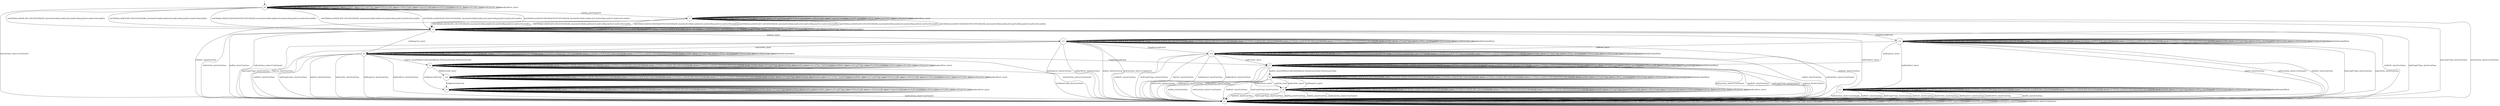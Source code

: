 digraph g {

s0 [shape="circle" label="s0"];
s1 [shape="circle" label="s1"];
s2 [shape="circle" label="s2"];
s3 [shape="circle" label="s3"];
s4 [shape="circle" label="s4"];
s5 [shape="circle" label="s5"];
s6 [shape="circle" label="s6"];
s7 [shape="circle" label="s7"];
s8 [shape="circle" label="s8"];
s9 [shape="circle" label="s9"];
s10 [shape="circle" label="s10"];
s11 [shape="circle" label="s11"];
s12 [shape="circle" label="s12"];
s13 [shape="circle" label="s13"];
s14 [shape="circle" label="s14"];
s0 -> s3 [label="initPing_short/PingACK "];
s0 -> s2 [label="initConClose_short/<ConClosed> "];
s0 -> s1 [label="initCltHello-vldACK:AES-128-GCM-SHA256_short/initSvrHello,hndEncExt,hndCertReq,hndCert,hndCertVer,hndFin "];
s0 -> s1 [label="initCltHello-vldACK:AES-256-GCM-SHA384_short/initSvrHello,hndEncExt,hndCertReq,hndCert,hndCertVer,hndFin "];
s0 -> s1 [label="initCltHello-vldACK:CHACHA20-POLY1305-SHA256_short/initSvrHello,hndEncExt,hndCertReq,hndCert,hndCertVer,hndFin "];
s0 -> s1 [label="initCltHello-invldACK:AES-128-GCM-SHA256_short/initSvrHello,hndEncExt,hndCertReq,hndCert,hndCertVer,hndFin "];
s0 -> s1 [label="initCltHello-invldACK:AES-256-GCM-SHA384_short/initSvrHello,hndEncExt,hndCertReq,hndCert,hndCertVer,hndFin "];
s0 -> s1 [label="initCltHello-invldACK:CHACHA20-POLY1305-SHA256_short/initSvrHello,hndEncExt,hndCertReq,hndCert,hndCertVer,hndFin "];
s0 -> s0 [label="initNoFr_short/ "];
s0 -> s0 [label="initUnxpFrType_short/ "];
s0 -> s0 [label="hndPing_short/ "];
s0 -> s0 [label="hndFin_short/ "];
s0 -> s0 [label="hndConClose_short/ "];
s0 -> s0 [label="hndNoFr_short/ "];
s0 -> s0 [label="hndUnxpFrType_short/ "];
s0 -> s0 [label="VldNewConID_short/ "];
s0 -> s0 [label="InvldNewConID_short/ "];
s0 -> s0 [label="[ChgDestConID-Ori]/ "];
s0 -> s0 [label="[RmPadFrmInitPkts]/ "];
s0 -> s0 [label="hndCert_short/ "];
s0 -> s0 [label="hndCertVer_short/ "];
s0 -> s0 [label="hndEmpCert_short/ "];
s0 -> s0 [label="hndInvldCert_short/ "];
s1 -> s1 [label="initPing_short/ "];
s1 -> s1 [label="initConClose_short/<ConAct> "];
s1 -> s1 [label="initCltHello-vldACK:AES-128-GCM-SHA256_short/ "];
s1 -> s1 [label="initCltHello-vldACK:AES-256-GCM-SHA384_short/ "];
s1 -> s1 [label="initCltHello-vldACK:CHACHA20-POLY1305-SHA256_short/ "];
s1 -> s1 [label="initCltHello-invldACK:AES-128-GCM-SHA256_short/ "];
s1 -> s1 [label="initCltHello-invldACK:AES-256-GCM-SHA384_short/ "];
s1 -> s1 [label="initCltHello-invldACK:CHACHA20-POLY1305-SHA256_short/ "];
s1 -> s1 [label="initNoFr_short/ "];
s1 -> s1 [label="initUnxpFrType_short/ "];
s1 -> s1 [label="hndPing_short/PingACK "];
s1 -> s2 [label="hndFin_short/ConClose "];
s1 -> s2 [label="hndConClose_short/<ConClosed> "];
s1 -> s2 [label="hndNoFr_short/ConClose "];
s1 -> s2 [label="hndUnxpFrType_short/ConClose "];
s1 -> s1 [label="VldNewConID_short/ "];
s1 -> s1 [label="InvldNewConID_short/ "];
s1 -> s14 [label="[ChgDestConID-Ori]/ "];
s1 -> s1 [label="[RmPadFrmInitPkts]/ "];
s1 -> s11 [label="hndCert_short/ "];
s1 -> s2 [label="hndCertVer_short/ConClose "];
s1 -> s4 [label="hndEmpCert_short/ "];
s1 -> s13 [label="hndInvldCert_short/ "];
s2 -> s2 [label="initPing_short/<ConClosed> "];
s2 -> s2 [label="initConClose_short/<ConClosed> "];
s2 -> s2 [label="initCltHello-vldACK:AES-128-GCM-SHA256_short/<ConClosed> "];
s2 -> s2 [label="initCltHello-vldACK:AES-256-GCM-SHA384_short/<ConClosed> "];
s2 -> s2 [label="initCltHello-vldACK:CHACHA20-POLY1305-SHA256_short/<ConClosed> "];
s2 -> s2 [label="initCltHello-invldACK:AES-128-GCM-SHA256_short/<ConClosed> "];
s2 -> s2 [label="initCltHello-invldACK:AES-256-GCM-SHA384_short/<ConClosed> "];
s2 -> s2 [label="initCltHello-invldACK:CHACHA20-POLY1305-SHA256_short/<ConClosed> "];
s2 -> s2 [label="initNoFr_short/<ConClosed> "];
s2 -> s2 [label="initUnxpFrType_short/<ConClosed> "];
s2 -> s2 [label="hndPing_short/<ConClosed> "];
s2 -> s2 [label="hndFin_short/<ConClosed> "];
s2 -> s2 [label="hndConClose_short/<ConClosed> "];
s2 -> s2 [label="hndNoFr_short/<ConClosed> "];
s2 -> s2 [label="hndUnxpFrType_short/<ConClosed> "];
s2 -> s2 [label="VldNewConID_short/<ConClosed> "];
s2 -> s2 [label="InvldNewConID_short/<ConClosed> "];
s2 -> s2 [label="[ChgDestConID-Ori]/<ConClosed> "];
s2 -> s2 [label="[RmPadFrmInitPkts]/<ConClosed> "];
s2 -> s2 [label="hndCert_short/<ConClosed> "];
s2 -> s2 [label="hndCertVer_short/<ConClosed> "];
s2 -> s2 [label="hndEmpCert_short/<ConClosed> "];
s2 -> s2 [label="hndInvldCert_short/<ConClosed> "];
s3 -> s3 [label="initPing_short/PingACK "];
s3 -> s2 [label="initConClose_short/<ConClosed> "];
s3 -> s1 [label="initCltHello-vldACK:AES-128-GCM-SHA256_short/initSvrHello,hndEncExt,hndCertReq,hndCert,hndCertVer,hndFin "];
s3 -> s1 [label="initCltHello-vldACK:AES-256-GCM-SHA384_short/initSvrHello,hndEncExt,hndCertReq,hndCert,hndCertVer,hndFin "];
s3 -> s1 [label="initCltHello-vldACK:CHACHA20-POLY1305-SHA256_short/initSvrHello,hndEncExt,hndCertReq,hndCert,hndCertVer,hndFin "];
s3 -> s1 [label="initCltHello-invldACK:AES-128-GCM-SHA256_short/initSvrHello,hndEncExt,hndCertReq,hndCert,hndCertVer,hndFin "];
s3 -> s1 [label="initCltHello-invldACK:AES-256-GCM-SHA384_short/initSvrHello,hndEncExt,hndCertReq,hndCert,hndCertVer,hndFin "];
s3 -> s1 [label="initCltHello-invldACK:CHACHA20-POLY1305-SHA256_short/initSvrHello,hndEncExt,hndCertReq,hndCert,hndCertVer,hndFin "];
s3 -> s2 [label="initNoFr_short/ConClose "];
s3 -> s2 [label="initUnxpFrType_short/ConClose "];
s3 -> s3 [label="hndPing_short/ "];
s3 -> s3 [label="hndFin_short/ "];
s3 -> s3 [label="hndConClose_short/ "];
s3 -> s3 [label="hndNoFr_short/ "];
s3 -> s3 [label="hndUnxpFrType_short/ "];
s3 -> s3 [label="VldNewConID_short/ "];
s3 -> s3 [label="InvldNewConID_short/ "];
s3 -> s3 [label="[ChgDestConID-Ori]/ "];
s3 -> s3 [label="[RmPadFrmInitPkts]/ "];
s3 -> s3 [label="hndCert_short/ "];
s3 -> s3 [label="hndCertVer_short/ "];
s3 -> s3 [label="hndEmpCert_short/ "];
s3 -> s3 [label="hndInvldCert_short/ "];
s4 -> s4 [label="initPing_short/ "];
s4 -> s4 [label="initConClose_short/<ConAct> "];
s4 -> s4 [label="initCltHello-vldACK:AES-128-GCM-SHA256_short/ "];
s4 -> s4 [label="initCltHello-vldACK:AES-256-GCM-SHA384_short/ "];
s4 -> s4 [label="initCltHello-vldACK:CHACHA20-POLY1305-SHA256_short/ "];
s4 -> s4 [label="initCltHello-invldACK:AES-128-GCM-SHA256_short/ "];
s4 -> s4 [label="initCltHello-invldACK:AES-256-GCM-SHA384_short/ "];
s4 -> s4 [label="initCltHello-invldACK:CHACHA20-POLY1305-SHA256_short/ "];
s4 -> s4 [label="initNoFr_short/ "];
s4 -> s4 [label="initUnxpFrType_short/ "];
s4 -> s4 [label="hndPing_short/PingACK "];
s4 -> s5 [label="hndFin_short/VldNewConID,HndshkDone,NewSessionTicket,NewSessionTicket "];
s4 -> s2 [label="hndConClose_short/<ConClosed> "];
s4 -> s2 [label="hndNoFr_short/ConClose "];
s4 -> s2 [label="hndUnxpFrType_short/ConClose "];
s4 -> s4 [label="VldNewConID_short/ "];
s4 -> s4 [label="InvldNewConID_short/ "];
s4 -> s7 [label="[ChgDestConID-Ori]/ "];
s4 -> s4 [label="[RmPadFrmInitPkts]/ "];
s4 -> s2 [label="hndCert_short/ConClose "];
s4 -> s2 [label="hndCertVer_short/ConClose "];
s4 -> s2 [label="hndEmpCert_short/ConClose "];
s4 -> s2 [label="hndInvldCert_short/ConClose "];
s5 -> s5 [label="initPing_short/ "];
s5 -> s5 [label="initConClose_short/<ConAct> "];
s5 -> s5 [label="initCltHello-vldACK:AES-128-GCM-SHA256_short/ "];
s5 -> s5 [label="initCltHello-vldACK:AES-256-GCM-SHA384_short/ "];
s5 -> s5 [label="initCltHello-vldACK:CHACHA20-POLY1305-SHA256_short/ "];
s5 -> s5 [label="initCltHello-invldACK:AES-128-GCM-SHA256_short/ "];
s5 -> s5 [label="initCltHello-invldACK:AES-256-GCM-SHA384_short/ "];
s5 -> s5 [label="initCltHello-invldACK:CHACHA20-POLY1305-SHA256_short/ "];
s5 -> s5 [label="initNoFr_short/ "];
s5 -> s5 [label="initUnxpFrType_short/ "];
s5 -> s5 [label="hndPing_short/ "];
s5 -> s5 [label="hndFin_short/ "];
s5 -> s5 [label="hndConClose_short/<ConAct> "];
s5 -> s5 [label="hndNoFr_short/ "];
s5 -> s5 [label="hndUnxpFrType_short/ "];
s5 -> s10 [label="VldNewConID_short/ "];
s5 -> s2 [label="InvldNewConID_short/ConClose "];
s5 -> s6 [label="[ChgDestConID-Ori]/ "];
s5 -> s5 [label="[RmPadFrmInitPkts]/ "];
s5 -> s5 [label="hndCert_short/ "];
s5 -> s5 [label="hndCertVer_short/ "];
s5 -> s5 [label="hndEmpCert_short/ "];
s5 -> s5 [label="hndInvldCert_short/ "];
s6 -> s6 [label="initPing_short/ "];
s6 -> s6 [label="initConClose_short/ "];
s6 -> s6 [label="initCltHello-vldACK:AES-128-GCM-SHA256_short/ "];
s6 -> s6 [label="initCltHello-vldACK:AES-256-GCM-SHA384_short/ "];
s6 -> s6 [label="initCltHello-vldACK:CHACHA20-POLY1305-SHA256_short/ "];
s6 -> s6 [label="initCltHello-invldACK:AES-128-GCM-SHA256_short/ "];
s6 -> s6 [label="initCltHello-invldACK:AES-256-GCM-SHA384_short/ "];
s6 -> s6 [label="initCltHello-invldACK:CHACHA20-POLY1305-SHA256_short/ "];
s6 -> s6 [label="initNoFr_short/ "];
s6 -> s6 [label="initUnxpFrType_short/ "];
s6 -> s6 [label="hndPing_short/ "];
s6 -> s6 [label="hndFin_short/ "];
s6 -> s2 [label="hndConClose_short/<ConClosed> "];
s6 -> s6 [label="hndNoFr_short/ "];
s6 -> s6 [label="hndUnxpFrType_short/ "];
s6 -> s6 [label="VldNewConID_short/ "];
s6 -> s6 [label="InvldNewConID_short/ "];
s6 -> s6 [label="[ChgDestConID-Ori]/ "];
s6 -> s6 [label="[RmPadFrmInitPkts]/ "];
s6 -> s6 [label="hndCert_short/ "];
s6 -> s6 [label="hndCertVer_short/ "];
s6 -> s6 [label="hndEmpCert_short/ "];
s6 -> s6 [label="hndInvldCert_short/ "];
s7 -> s7 [label="initPing_short/ "];
s7 -> s7 [label="initConClose_short/<ConAct> "];
s7 -> s7 [label="initCltHello-vldACK:AES-128-GCM-SHA256_short/ "];
s7 -> s7 [label="initCltHello-vldACK:AES-256-GCM-SHA384_short/ "];
s7 -> s7 [label="initCltHello-vldACK:CHACHA20-POLY1305-SHA256_short/ "];
s7 -> s7 [label="initCltHello-invldACK:AES-128-GCM-SHA256_short/ "];
s7 -> s7 [label="initCltHello-invldACK:AES-256-GCM-SHA384_short/ "];
s7 -> s7 [label="initCltHello-invldACK:CHACHA20-POLY1305-SHA256_short/ "];
s7 -> s7 [label="initNoFr_short/ "];
s7 -> s7 [label="initUnxpFrType_short/ "];
s7 -> s7 [label="hndPing_short/PingACK "];
s7 -> s8 [label="hndFin_short/VldNewConID,HndshkDone,NewSessionTicket,NewSessionTicket "];
s7 -> s2 [label="hndConClose_short/<ConClosed> "];
s7 -> s2 [label="hndNoFr_short/ConClose "];
s7 -> s2 [label="hndUnxpFrType_short/ConClose "];
s7 -> s7 [label="VldNewConID_short/ "];
s7 -> s7 [label="InvldNewConID_short/ "];
s7 -> s7 [label="[ChgDestConID-Ori]/ "];
s7 -> s7 [label="[RmPadFrmInitPkts]/ "];
s7 -> s2 [label="hndCert_short/ConClose "];
s7 -> s2 [label="hndCertVer_short/ConClose "];
s7 -> s2 [label="hndEmpCert_short/ConClose "];
s7 -> s2 [label="hndInvldCert_short/ConClose "];
s8 -> s8 [label="initPing_short/ "];
s8 -> s8 [label="initConClose_short/ "];
s8 -> s8 [label="initCltHello-vldACK:AES-128-GCM-SHA256_short/ "];
s8 -> s8 [label="initCltHello-vldACK:AES-256-GCM-SHA384_short/ "];
s8 -> s8 [label="initCltHello-vldACK:CHACHA20-POLY1305-SHA256_short/ "];
s8 -> s8 [label="initCltHello-invldACK:AES-128-GCM-SHA256_short/ "];
s8 -> s8 [label="initCltHello-invldACK:AES-256-GCM-SHA384_short/ "];
s8 -> s8 [label="initCltHello-invldACK:CHACHA20-POLY1305-SHA256_short/ "];
s8 -> s8 [label="initNoFr_short/ "];
s8 -> s8 [label="initUnxpFrType_short/ "];
s8 -> s8 [label="hndPing_short/PingACK "];
s8 -> s2 [label="hndFin_short/ConClose "];
s8 -> s2 [label="hndConClose_short/<ConClosed> "];
s8 -> s2 [label="hndNoFr_short/ConClose "];
s8 -> s2 [label="hndUnxpFrType_short/ConClose "];
s8 -> s8 [label="VldNewConID_short/ "];
s8 -> s8 [label="InvldNewConID_short/ "];
s8 -> s8 [label="[ChgDestConID-Ori]/ "];
s8 -> s8 [label="[RmPadFrmInitPkts]/ "];
s8 -> s9 [label="hndCert_short/ "];
s8 -> s9 [label="hndCertVer_short/ "];
s8 -> s9 [label="hndEmpCert_short/ "];
s8 -> s9 [label="hndInvldCert_short/ "];
s9 -> s9 [label="initPing_short/ "];
s9 -> s9 [label="initConClose_short/ "];
s9 -> s9 [label="initCltHello-vldACK:AES-128-GCM-SHA256_short/ "];
s9 -> s9 [label="initCltHello-vldACK:AES-256-GCM-SHA384_short/ "];
s9 -> s9 [label="initCltHello-vldACK:CHACHA20-POLY1305-SHA256_short/ "];
s9 -> s9 [label="initCltHello-invldACK:AES-128-GCM-SHA256_short/ "];
s9 -> s9 [label="initCltHello-invldACK:AES-256-GCM-SHA384_short/ "];
s9 -> s9 [label="initCltHello-invldACK:CHACHA20-POLY1305-SHA256_short/ "];
s9 -> s9 [label="initNoFr_short/ "];
s9 -> s9 [label="initUnxpFrType_short/ "];
s9 -> s2 [label="hndPing_short/ConClose "];
s9 -> s2 [label="hndFin_short/ConClose "];
s9 -> s2 [label="hndConClose_short/<ConClosed> "];
s9 -> s2 [label="hndNoFr_short/ConClose "];
s9 -> s2 [label="hndUnxpFrType_short/ConClose "];
s9 -> s9 [label="VldNewConID_short/ "];
s9 -> s9 [label="InvldNewConID_short/ "];
s9 -> s9 [label="[ChgDestConID-Ori]/ "];
s9 -> s9 [label="[RmPadFrmInitPkts]/ "];
s9 -> s9 [label="hndCert_short/ "];
s9 -> s9 [label="hndCertVer_short/ "];
s9 -> s9 [label="hndEmpCert_short/ "];
s9 -> s9 [label="hndInvldCert_short/ "];
s10 -> s10 [label="initPing_short/ "];
s10 -> s10 [label="initConClose_short/<ConAct> "];
s10 -> s10 [label="initCltHello-vldACK:AES-128-GCM-SHA256_short/ "];
s10 -> s10 [label="initCltHello-vldACK:AES-256-GCM-SHA384_short/ "];
s10 -> s10 [label="initCltHello-vldACK:CHACHA20-POLY1305-SHA256_short/ "];
s10 -> s10 [label="initCltHello-invldACK:AES-128-GCM-SHA256_short/ "];
s10 -> s10 [label="initCltHello-invldACK:AES-256-GCM-SHA384_short/ "];
s10 -> s10 [label="initCltHello-invldACK:CHACHA20-POLY1305-SHA256_short/ "];
s10 -> s10 [label="initNoFr_short/ "];
s10 -> s10 [label="initUnxpFrType_short/ "];
s10 -> s10 [label="hndPing_short/ "];
s10 -> s10 [label="hndFin_short/ "];
s10 -> s10 [label="hndConClose_short/<ConAct> "];
s10 -> s10 [label="hndNoFr_short/ "];
s10 -> s10 [label="hndUnxpFrType_short/ "];
s10 -> s10 [label="VldNewConID_short/ "];
s10 -> s10 [label="InvldNewConID_short/ "];
s10 -> s6 [label="[ChgDestConID-Ori]/ "];
s10 -> s10 [label="[RmPadFrmInitPkts]/ "];
s10 -> s10 [label="hndCert_short/ "];
s10 -> s10 [label="hndCertVer_short/ "];
s10 -> s10 [label="hndEmpCert_short/ "];
s10 -> s10 [label="hndInvldCert_short/ "];
s11 -> s11 [label="initPing_short/ "];
s11 -> s11 [label="initConClose_short/<ConAct> "];
s11 -> s11 [label="initCltHello-vldACK:AES-128-GCM-SHA256_short/ "];
s11 -> s11 [label="initCltHello-vldACK:AES-256-GCM-SHA384_short/ "];
s11 -> s11 [label="initCltHello-vldACK:CHACHA20-POLY1305-SHA256_short/ "];
s11 -> s11 [label="initCltHello-invldACK:AES-128-GCM-SHA256_short/ "];
s11 -> s11 [label="initCltHello-invldACK:AES-256-GCM-SHA384_short/ "];
s11 -> s11 [label="initCltHello-invldACK:CHACHA20-POLY1305-SHA256_short/ "];
s11 -> s11 [label="initNoFr_short/ "];
s11 -> s11 [label="initUnxpFrType_short/ "];
s11 -> s11 [label="hndPing_short/PingACK "];
s11 -> s2 [label="hndFin_short/ConClose "];
s11 -> s2 [label="hndConClose_short/<ConClosed> "];
s11 -> s2 [label="hndNoFr_short/ConClose "];
s11 -> s2 [label="hndUnxpFrType_short/ConClose "];
s11 -> s11 [label="VldNewConID_short/ "];
s11 -> s11 [label="InvldNewConID_short/ "];
s11 -> s12 [label="[ChgDestConID-Ori]/ "];
s11 -> s11 [label="[RmPadFrmInitPkts]/ "];
s11 -> s2 [label="hndCert_short/ConClose "];
s11 -> s4 [label="hndCertVer_short/ "];
s11 -> s2 [label="hndEmpCert_short/ConClose "];
s11 -> s2 [label="hndInvldCert_short/ConClose "];
s12 -> s12 [label="initPing_short/ "];
s12 -> s12 [label="initConClose_short/<ConAct> "];
s12 -> s12 [label="initCltHello-vldACK:AES-128-GCM-SHA256_short/ "];
s12 -> s12 [label="initCltHello-vldACK:AES-256-GCM-SHA384_short/ "];
s12 -> s12 [label="initCltHello-vldACK:CHACHA20-POLY1305-SHA256_short/ "];
s12 -> s12 [label="initCltHello-invldACK:AES-128-GCM-SHA256_short/ "];
s12 -> s12 [label="initCltHello-invldACK:AES-256-GCM-SHA384_short/ "];
s12 -> s12 [label="initCltHello-invldACK:CHACHA20-POLY1305-SHA256_short/ "];
s12 -> s12 [label="initNoFr_short/ "];
s12 -> s12 [label="initUnxpFrType_short/ "];
s12 -> s12 [label="hndPing_short/PingACK "];
s12 -> s2 [label="hndFin_short/ConClose "];
s12 -> s2 [label="hndConClose_short/<ConClosed> "];
s12 -> s2 [label="hndNoFr_short/ConClose "];
s12 -> s2 [label="hndUnxpFrType_short/ConClose "];
s12 -> s12 [label="VldNewConID_short/ "];
s12 -> s12 [label="InvldNewConID_short/ "];
s12 -> s12 [label="[ChgDestConID-Ori]/ "];
s12 -> s12 [label="[RmPadFrmInitPkts]/ "];
s12 -> s2 [label="hndCert_short/ConClose "];
s12 -> s7 [label="hndCertVer_short/ "];
s12 -> s2 [label="hndEmpCert_short/ConClose "];
s12 -> s2 [label="hndInvldCert_short/ConClose "];
s13 -> s13 [label="initPing_short/ "];
s13 -> s13 [label="initConClose_short/<ConAct> "];
s13 -> s13 [label="initCltHello-vldACK:AES-128-GCM-SHA256_short/ "];
s13 -> s13 [label="initCltHello-vldACK:AES-256-GCM-SHA384_short/ "];
s13 -> s13 [label="initCltHello-vldACK:CHACHA20-POLY1305-SHA256_short/ "];
s13 -> s13 [label="initCltHello-invldACK:AES-128-GCM-SHA256_short/ "];
s13 -> s13 [label="initCltHello-invldACK:AES-256-GCM-SHA384_short/ "];
s13 -> s13 [label="initCltHello-invldACK:CHACHA20-POLY1305-SHA256_short/ "];
s13 -> s13 [label="initNoFr_short/ "];
s13 -> s13 [label="initUnxpFrType_short/ "];
s13 -> s13 [label="hndPing_short/PingACK "];
s13 -> s2 [label="hndFin_short/ConClose "];
s13 -> s2 [label="hndConClose_short/<ConClosed> "];
s13 -> s2 [label="hndNoFr_short/ConClose "];
s13 -> s2 [label="hndUnxpFrType_short/ConClose "];
s13 -> s13 [label="VldNewConID_short/ "];
s13 -> s13 [label="InvldNewConID_short/ "];
s13 -> s13 [label="[ChgDestConID-Ori]/ "];
s13 -> s13 [label="[RmPadFrmInitPkts]/ "];
s13 -> s2 [label="hndCert_short/ConClose "];
s13 -> s2 [label="hndCertVer_short/ConClose "];
s13 -> s2 [label="hndEmpCert_short/ConClose "];
s13 -> s2 [label="hndInvldCert_short/ConClose "];
s14 -> s14 [label="initPing_short/ "];
s14 -> s14 [label="initConClose_short/<ConAct> "];
s14 -> s14 [label="initCltHello-vldACK:AES-128-GCM-SHA256_short/ "];
s14 -> s14 [label="initCltHello-vldACK:AES-256-GCM-SHA384_short/ "];
s14 -> s14 [label="initCltHello-vldACK:CHACHA20-POLY1305-SHA256_short/ "];
s14 -> s14 [label="initCltHello-invldACK:AES-128-GCM-SHA256_short/ "];
s14 -> s14 [label="initCltHello-invldACK:AES-256-GCM-SHA384_short/ "];
s14 -> s14 [label="initCltHello-invldACK:CHACHA20-POLY1305-SHA256_short/ "];
s14 -> s14 [label="initNoFr_short/ "];
s14 -> s14 [label="initUnxpFrType_short/ "];
s14 -> s14 [label="hndPing_short/PingACK "];
s14 -> s2 [label="hndFin_short/ConClose "];
s14 -> s2 [label="hndConClose_short/<ConClosed> "];
s14 -> s2 [label="hndNoFr_short/ConClose "];
s14 -> s2 [label="hndUnxpFrType_short/ConClose "];
s14 -> s14 [label="VldNewConID_short/ "];
s14 -> s14 [label="InvldNewConID_short/ "];
s14 -> s14 [label="[ChgDestConID-Ori]/ "];
s14 -> s14 [label="[RmPadFrmInitPkts]/ "];
s14 -> s12 [label="hndCert_short/ "];
s14 -> s2 [label="hndCertVer_short/ConClose "];
s14 -> s7 [label="hndEmpCert_short/ "];
s14 -> s13 [label="hndInvldCert_short/ "];

__start0 [label="" shape="none" width="0" height="0"];
__start0 -> s0;

}
